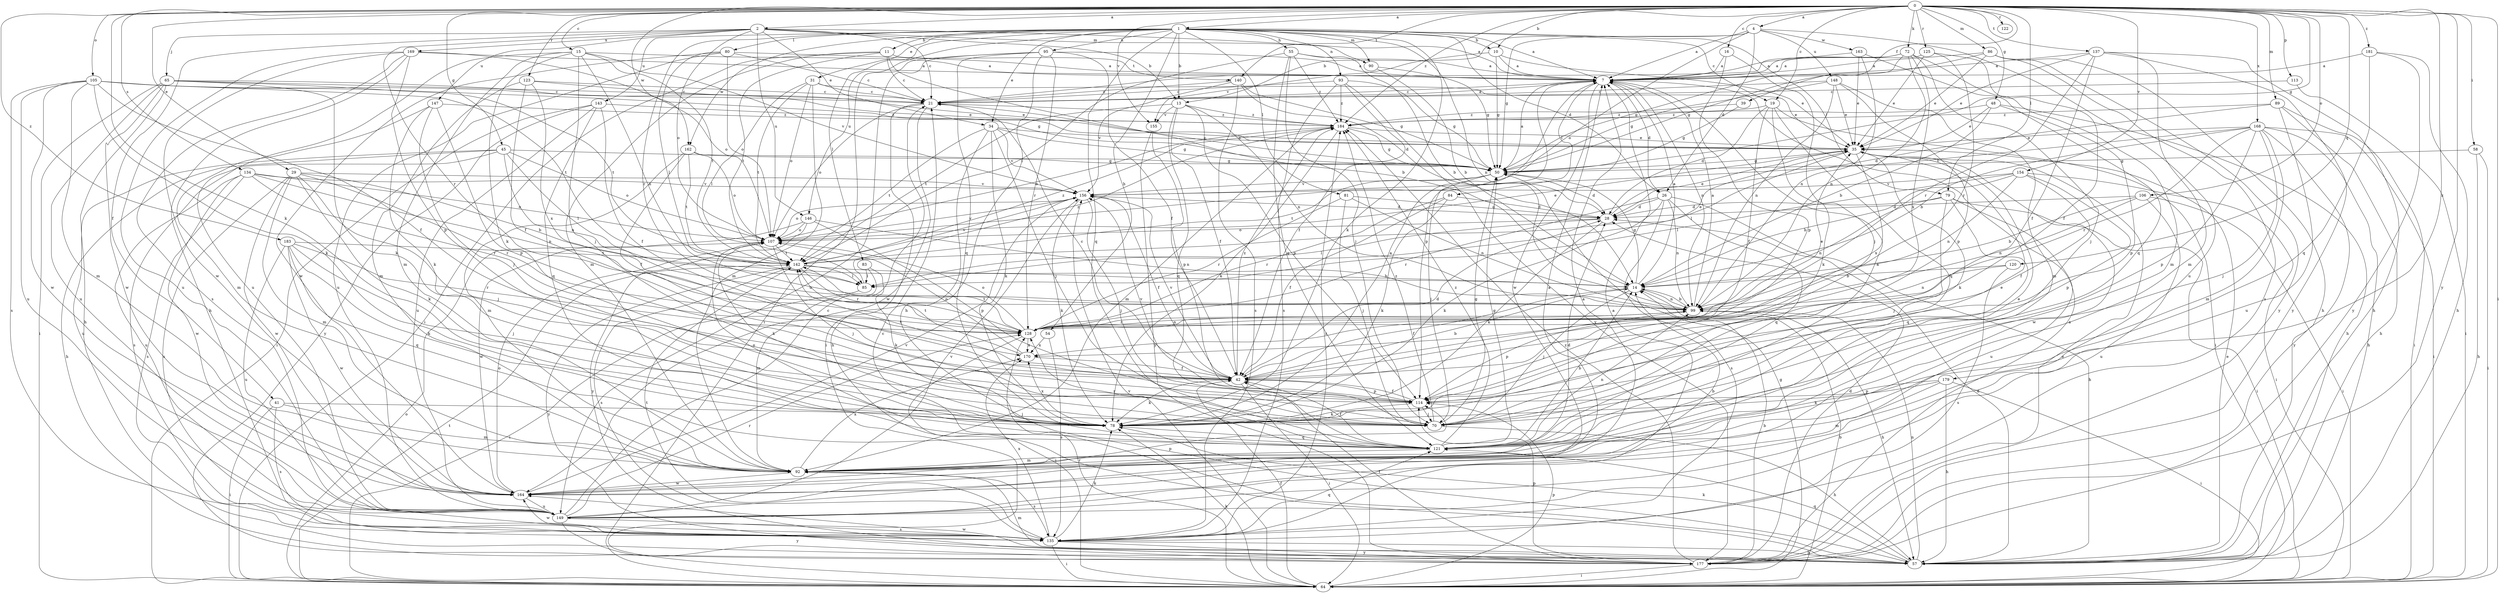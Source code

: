 strict digraph  {
0;
1;
2;
4;
7;
10;
11;
13;
14;
15;
16;
19;
21;
26;
28;
29;
31;
34;
35;
39;
41;
42;
45;
48;
50;
54;
55;
57;
58;
64;
65;
70;
72;
78;
79;
80;
81;
83;
84;
85;
86;
89;
90;
92;
93;
95;
99;
105;
106;
107;
113;
114;
120;
121;
122;
123;
125;
128;
134;
135;
137;
140;
142;
143;
146;
147;
148;
149;
154;
155;
156;
162;
163;
164;
168;
169;
170;
177;
179;
181;
183;
184;
0 -> 1  [label=a];
0 -> 2  [label=a];
0 -> 4  [label=a];
0 -> 10  [label=b];
0 -> 15  [label=c];
0 -> 16  [label=c];
0 -> 19  [label=c];
0 -> 29  [label=e];
0 -> 39  [label=f];
0 -> 45  [label=g];
0 -> 48  [label=g];
0 -> 50  [label=g];
0 -> 58  [label=i];
0 -> 64  [label=i];
0 -> 72  [label=k];
0 -> 78  [label=k];
0 -> 79  [label=l];
0 -> 86  [label=m];
0 -> 89  [label=m];
0 -> 105  [label=o];
0 -> 106  [label=o];
0 -> 113  [label=p];
0 -> 120  [label=q];
0 -> 122  [label=r];
0 -> 123  [label=r];
0 -> 125  [label=r];
0 -> 134  [label=s];
0 -> 137  [label=t];
0 -> 140  [label=t];
0 -> 154  [label=v];
0 -> 155  [label=v];
0 -> 162  [label=w];
0 -> 168  [label=x];
0 -> 177  [label=y];
0 -> 179  [label=z];
0 -> 181  [label=z];
0 -> 183  [label=z];
0 -> 184  [label=z];
1 -> 7  [label=a];
1 -> 10  [label=b];
1 -> 11  [label=b];
1 -> 13  [label=b];
1 -> 19  [label=c];
1 -> 26  [label=d];
1 -> 31  [label=e];
1 -> 34  [label=e];
1 -> 54  [label=h];
1 -> 55  [label=h];
1 -> 78  [label=k];
1 -> 79  [label=l];
1 -> 80  [label=l];
1 -> 81  [label=l];
1 -> 83  [label=l];
1 -> 90  [label=m];
1 -> 93  [label=n];
1 -> 95  [label=n];
1 -> 99  [label=n];
1 -> 121  [label=q];
1 -> 128  [label=r];
1 -> 143  [label=u];
1 -> 146  [label=u];
1 -> 162  [label=w];
2 -> 7  [label=a];
2 -> 13  [label=b];
2 -> 21  [label=c];
2 -> 34  [label=e];
2 -> 41  [label=f];
2 -> 65  [label=j];
2 -> 90  [label=m];
2 -> 107  [label=o];
2 -> 128  [label=r];
2 -> 146  [label=u];
2 -> 147  [label=u];
2 -> 169  [label=x];
4 -> 7  [label=a];
4 -> 13  [label=b];
4 -> 26  [label=d];
4 -> 50  [label=g];
4 -> 107  [label=o];
4 -> 148  [label=u];
4 -> 149  [label=u];
4 -> 163  [label=w];
7 -> 21  [label=c];
7 -> 26  [label=d];
7 -> 84  [label=l];
7 -> 99  [label=n];
7 -> 114  [label=p];
7 -> 164  [label=w];
10 -> 7  [label=a];
10 -> 35  [label=e];
10 -> 50  [label=g];
10 -> 155  [label=v];
11 -> 14  [label=b];
11 -> 21  [label=c];
11 -> 64  [label=i];
11 -> 92  [label=m];
11 -> 140  [label=t];
11 -> 142  [label=t];
13 -> 42  [label=f];
13 -> 99  [label=n];
13 -> 114  [label=p];
13 -> 121  [label=q];
13 -> 142  [label=t];
13 -> 155  [label=v];
13 -> 184  [label=z];
14 -> 7  [label=a];
14 -> 42  [label=f];
14 -> 50  [label=g];
14 -> 70  [label=j];
14 -> 99  [label=n];
15 -> 7  [label=a];
15 -> 70  [label=j];
15 -> 78  [label=k];
15 -> 92  [label=m];
15 -> 99  [label=n];
15 -> 142  [label=t];
15 -> 149  [label=u];
15 -> 156  [label=v];
16 -> 7  [label=a];
16 -> 70  [label=j];
16 -> 114  [label=p];
19 -> 28  [label=d];
19 -> 42  [label=f];
19 -> 64  [label=i];
19 -> 78  [label=k];
19 -> 121  [label=q];
19 -> 184  [label=z];
21 -> 7  [label=a];
21 -> 64  [label=i];
21 -> 107  [label=o];
21 -> 164  [label=w];
21 -> 184  [label=z];
26 -> 28  [label=d];
26 -> 57  [label=h];
26 -> 78  [label=k];
26 -> 99  [label=n];
26 -> 121  [label=q];
26 -> 128  [label=r];
26 -> 135  [label=s];
28 -> 35  [label=e];
28 -> 78  [label=k];
28 -> 85  [label=l];
28 -> 107  [label=o];
29 -> 14  [label=b];
29 -> 70  [label=j];
29 -> 78  [label=k];
29 -> 92  [label=m];
29 -> 128  [label=r];
29 -> 135  [label=s];
29 -> 156  [label=v];
29 -> 164  [label=w];
31 -> 21  [label=c];
31 -> 35  [label=e];
31 -> 85  [label=l];
31 -> 92  [label=m];
31 -> 107  [label=o];
31 -> 142  [label=t];
34 -> 35  [label=e];
34 -> 50  [label=g];
34 -> 57  [label=h];
34 -> 70  [label=j];
34 -> 78  [label=k];
34 -> 142  [label=t];
34 -> 156  [label=v];
35 -> 50  [label=g];
35 -> 78  [label=k];
35 -> 85  [label=l];
35 -> 164  [label=w];
35 -> 170  [label=x];
39 -> 50  [label=g];
39 -> 184  [label=z];
41 -> 64  [label=i];
41 -> 70  [label=j];
41 -> 92  [label=m];
41 -> 135  [label=s];
42 -> 14  [label=b];
42 -> 21  [label=c];
42 -> 28  [label=d];
42 -> 64  [label=i];
42 -> 78  [label=k];
42 -> 114  [label=p];
42 -> 142  [label=t];
42 -> 156  [label=v];
42 -> 184  [label=z];
45 -> 50  [label=g];
45 -> 57  [label=h];
45 -> 85  [label=l];
45 -> 99  [label=n];
45 -> 107  [label=o];
45 -> 135  [label=s];
45 -> 149  [label=u];
48 -> 14  [label=b];
48 -> 35  [label=e];
48 -> 57  [label=h];
48 -> 114  [label=p];
48 -> 184  [label=z];
50 -> 7  [label=a];
50 -> 21  [label=c];
50 -> 28  [label=d];
50 -> 70  [label=j];
50 -> 142  [label=t];
50 -> 156  [label=v];
54 -> 135  [label=s];
54 -> 170  [label=x];
55 -> 7  [label=a];
55 -> 14  [label=b];
55 -> 70  [label=j];
55 -> 121  [label=q];
55 -> 142  [label=t];
55 -> 184  [label=z];
57 -> 21  [label=c];
57 -> 28  [label=d];
57 -> 35  [label=e];
57 -> 78  [label=k];
57 -> 92  [label=m];
57 -> 99  [label=n];
57 -> 121  [label=q];
57 -> 164  [label=w];
58 -> 50  [label=g];
58 -> 57  [label=h];
58 -> 64  [label=i];
64 -> 14  [label=b];
64 -> 42  [label=f];
64 -> 50  [label=g];
64 -> 78  [label=k];
64 -> 107  [label=o];
64 -> 114  [label=p];
64 -> 128  [label=r];
64 -> 142  [label=t];
64 -> 156  [label=v];
65 -> 21  [label=c];
65 -> 35  [label=e];
65 -> 57  [label=h];
65 -> 64  [label=i];
65 -> 78  [label=k];
65 -> 142  [label=t];
65 -> 149  [label=u];
65 -> 164  [label=w];
70 -> 35  [label=e];
70 -> 50  [label=g];
70 -> 57  [label=h];
70 -> 184  [label=z];
72 -> 7  [label=a];
72 -> 21  [label=c];
72 -> 50  [label=g];
72 -> 70  [label=j];
72 -> 92  [label=m];
72 -> 99  [label=n];
72 -> 170  [label=x];
78 -> 7  [label=a];
78 -> 121  [label=q];
78 -> 170  [label=x];
79 -> 28  [label=d];
79 -> 64  [label=i];
79 -> 70  [label=j];
79 -> 99  [label=n];
79 -> 121  [label=q];
79 -> 149  [label=u];
80 -> 7  [label=a];
80 -> 21  [label=c];
80 -> 85  [label=l];
80 -> 107  [label=o];
80 -> 149  [label=u];
80 -> 164  [label=w];
81 -> 28  [label=d];
81 -> 70  [label=j];
81 -> 99  [label=n];
81 -> 128  [label=r];
83 -> 78  [label=k];
83 -> 85  [label=l];
83 -> 92  [label=m];
84 -> 28  [label=d];
84 -> 42  [label=f];
84 -> 78  [label=k];
84 -> 128  [label=r];
85 -> 64  [label=i];
85 -> 184  [label=z];
86 -> 7  [label=a];
86 -> 35  [label=e];
86 -> 50  [label=g];
86 -> 57  [label=h];
86 -> 135  [label=s];
86 -> 177  [label=y];
89 -> 28  [label=d];
89 -> 57  [label=h];
89 -> 64  [label=i];
89 -> 149  [label=u];
89 -> 184  [label=z];
90 -> 14  [label=b];
90 -> 50  [label=g];
92 -> 28  [label=d];
92 -> 135  [label=s];
92 -> 164  [label=w];
92 -> 170  [label=x];
93 -> 21  [label=c];
93 -> 42  [label=f];
93 -> 50  [label=g];
93 -> 135  [label=s];
93 -> 177  [label=y];
93 -> 184  [label=z];
95 -> 7  [label=a];
95 -> 42  [label=f];
95 -> 57  [label=h];
95 -> 64  [label=i];
95 -> 121  [label=q];
95 -> 128  [label=r];
95 -> 149  [label=u];
99 -> 7  [label=a];
99 -> 14  [label=b];
99 -> 57  [label=h];
99 -> 114  [label=p];
99 -> 128  [label=r];
105 -> 21  [label=c];
105 -> 42  [label=f];
105 -> 50  [label=g];
105 -> 78  [label=k];
105 -> 92  [label=m];
105 -> 135  [label=s];
105 -> 142  [label=t];
105 -> 149  [label=u];
105 -> 164  [label=w];
106 -> 14  [label=b];
106 -> 28  [label=d];
106 -> 64  [label=i];
106 -> 99  [label=n];
106 -> 149  [label=u];
107 -> 35  [label=e];
107 -> 70  [label=j];
107 -> 78  [label=k];
107 -> 142  [label=t];
107 -> 156  [label=v];
113 -> 21  [label=c];
113 -> 64  [label=i];
114 -> 42  [label=f];
114 -> 70  [label=j];
114 -> 78  [label=k];
114 -> 156  [label=v];
120 -> 14  [label=b];
120 -> 99  [label=n];
120 -> 135  [label=s];
121 -> 7  [label=a];
121 -> 14  [label=b];
121 -> 35  [label=e];
121 -> 42  [label=f];
121 -> 50  [label=g];
121 -> 92  [label=m];
121 -> 99  [label=n];
121 -> 107  [label=o];
121 -> 128  [label=r];
121 -> 184  [label=z];
123 -> 21  [label=c];
123 -> 35  [label=e];
123 -> 42  [label=f];
123 -> 92  [label=m];
123 -> 170  [label=x];
125 -> 7  [label=a];
125 -> 35  [label=e];
125 -> 42  [label=f];
125 -> 128  [label=r];
128 -> 35  [label=e];
128 -> 64  [label=i];
128 -> 99  [label=n];
128 -> 107  [label=o];
128 -> 142  [label=t];
128 -> 170  [label=x];
134 -> 99  [label=n];
134 -> 107  [label=o];
134 -> 128  [label=r];
134 -> 135  [label=s];
134 -> 149  [label=u];
134 -> 156  [label=v];
134 -> 164  [label=w];
135 -> 7  [label=a];
135 -> 57  [label=h];
135 -> 64  [label=i];
135 -> 78  [label=k];
135 -> 121  [label=q];
135 -> 142  [label=t];
135 -> 164  [label=w];
135 -> 170  [label=x];
135 -> 177  [label=y];
135 -> 184  [label=z];
137 -> 7  [label=a];
137 -> 35  [label=e];
137 -> 42  [label=f];
137 -> 57  [label=h];
137 -> 92  [label=m];
137 -> 128  [label=r];
137 -> 177  [label=y];
140 -> 21  [label=c];
140 -> 28  [label=d];
140 -> 50  [label=g];
140 -> 135  [label=s];
140 -> 156  [label=v];
142 -> 14  [label=b];
142 -> 35  [label=e];
142 -> 85  [label=l];
142 -> 128  [label=r];
142 -> 135  [label=s];
142 -> 156  [label=v];
142 -> 177  [label=y];
142 -> 184  [label=z];
143 -> 42  [label=f];
143 -> 64  [label=i];
143 -> 121  [label=q];
143 -> 149  [label=u];
143 -> 177  [label=y];
143 -> 184  [label=z];
146 -> 99  [label=n];
146 -> 107  [label=o];
146 -> 114  [label=p];
146 -> 164  [label=w];
146 -> 177  [label=y];
147 -> 70  [label=j];
147 -> 78  [label=k];
147 -> 92  [label=m];
147 -> 114  [label=p];
147 -> 184  [label=z];
148 -> 21  [label=c];
148 -> 35  [label=e];
148 -> 50  [label=g];
148 -> 92  [label=m];
148 -> 99  [label=n];
148 -> 114  [label=p];
149 -> 7  [label=a];
149 -> 21  [label=c];
149 -> 128  [label=r];
149 -> 135  [label=s];
149 -> 156  [label=v];
149 -> 177  [label=y];
154 -> 14  [label=b];
154 -> 42  [label=f];
154 -> 64  [label=i];
154 -> 85  [label=l];
154 -> 99  [label=n];
154 -> 114  [label=p];
154 -> 156  [label=v];
155 -> 114  [label=p];
155 -> 177  [label=y];
156 -> 28  [label=d];
156 -> 42  [label=f];
156 -> 70  [label=j];
156 -> 78  [label=k];
156 -> 107  [label=o];
162 -> 42  [label=f];
162 -> 50  [label=g];
162 -> 92  [label=m];
162 -> 107  [label=o];
162 -> 142  [label=t];
163 -> 7  [label=a];
163 -> 35  [label=e];
163 -> 99  [label=n];
163 -> 121  [label=q];
164 -> 7  [label=a];
164 -> 14  [label=b];
164 -> 107  [label=o];
164 -> 114  [label=p];
164 -> 149  [label=u];
164 -> 156  [label=v];
168 -> 14  [label=b];
168 -> 35  [label=e];
168 -> 57  [label=h];
168 -> 64  [label=i];
168 -> 70  [label=j];
168 -> 92  [label=m];
168 -> 114  [label=p];
168 -> 128  [label=r];
168 -> 156  [label=v];
168 -> 177  [label=y];
169 -> 7  [label=a];
169 -> 57  [label=h];
169 -> 107  [label=o];
169 -> 114  [label=p];
169 -> 135  [label=s];
169 -> 149  [label=u];
169 -> 164  [label=w];
170 -> 42  [label=f];
170 -> 107  [label=o];
170 -> 142  [label=t];
177 -> 7  [label=a];
177 -> 14  [label=b];
177 -> 28  [label=d];
177 -> 35  [label=e];
177 -> 42  [label=f];
177 -> 64  [label=i];
177 -> 114  [label=p];
177 -> 184  [label=z];
179 -> 57  [label=h];
179 -> 64  [label=i];
179 -> 78  [label=k];
179 -> 92  [label=m];
179 -> 114  [label=p];
181 -> 7  [label=a];
181 -> 57  [label=h];
181 -> 121  [label=q];
181 -> 177  [label=y];
183 -> 70  [label=j];
183 -> 78  [label=k];
183 -> 121  [label=q];
183 -> 128  [label=r];
183 -> 142  [label=t];
183 -> 149  [label=u];
183 -> 164  [label=w];
184 -> 35  [label=e];
184 -> 50  [label=g];
184 -> 78  [label=k];
184 -> 92  [label=m];
184 -> 107  [label=o];
}
